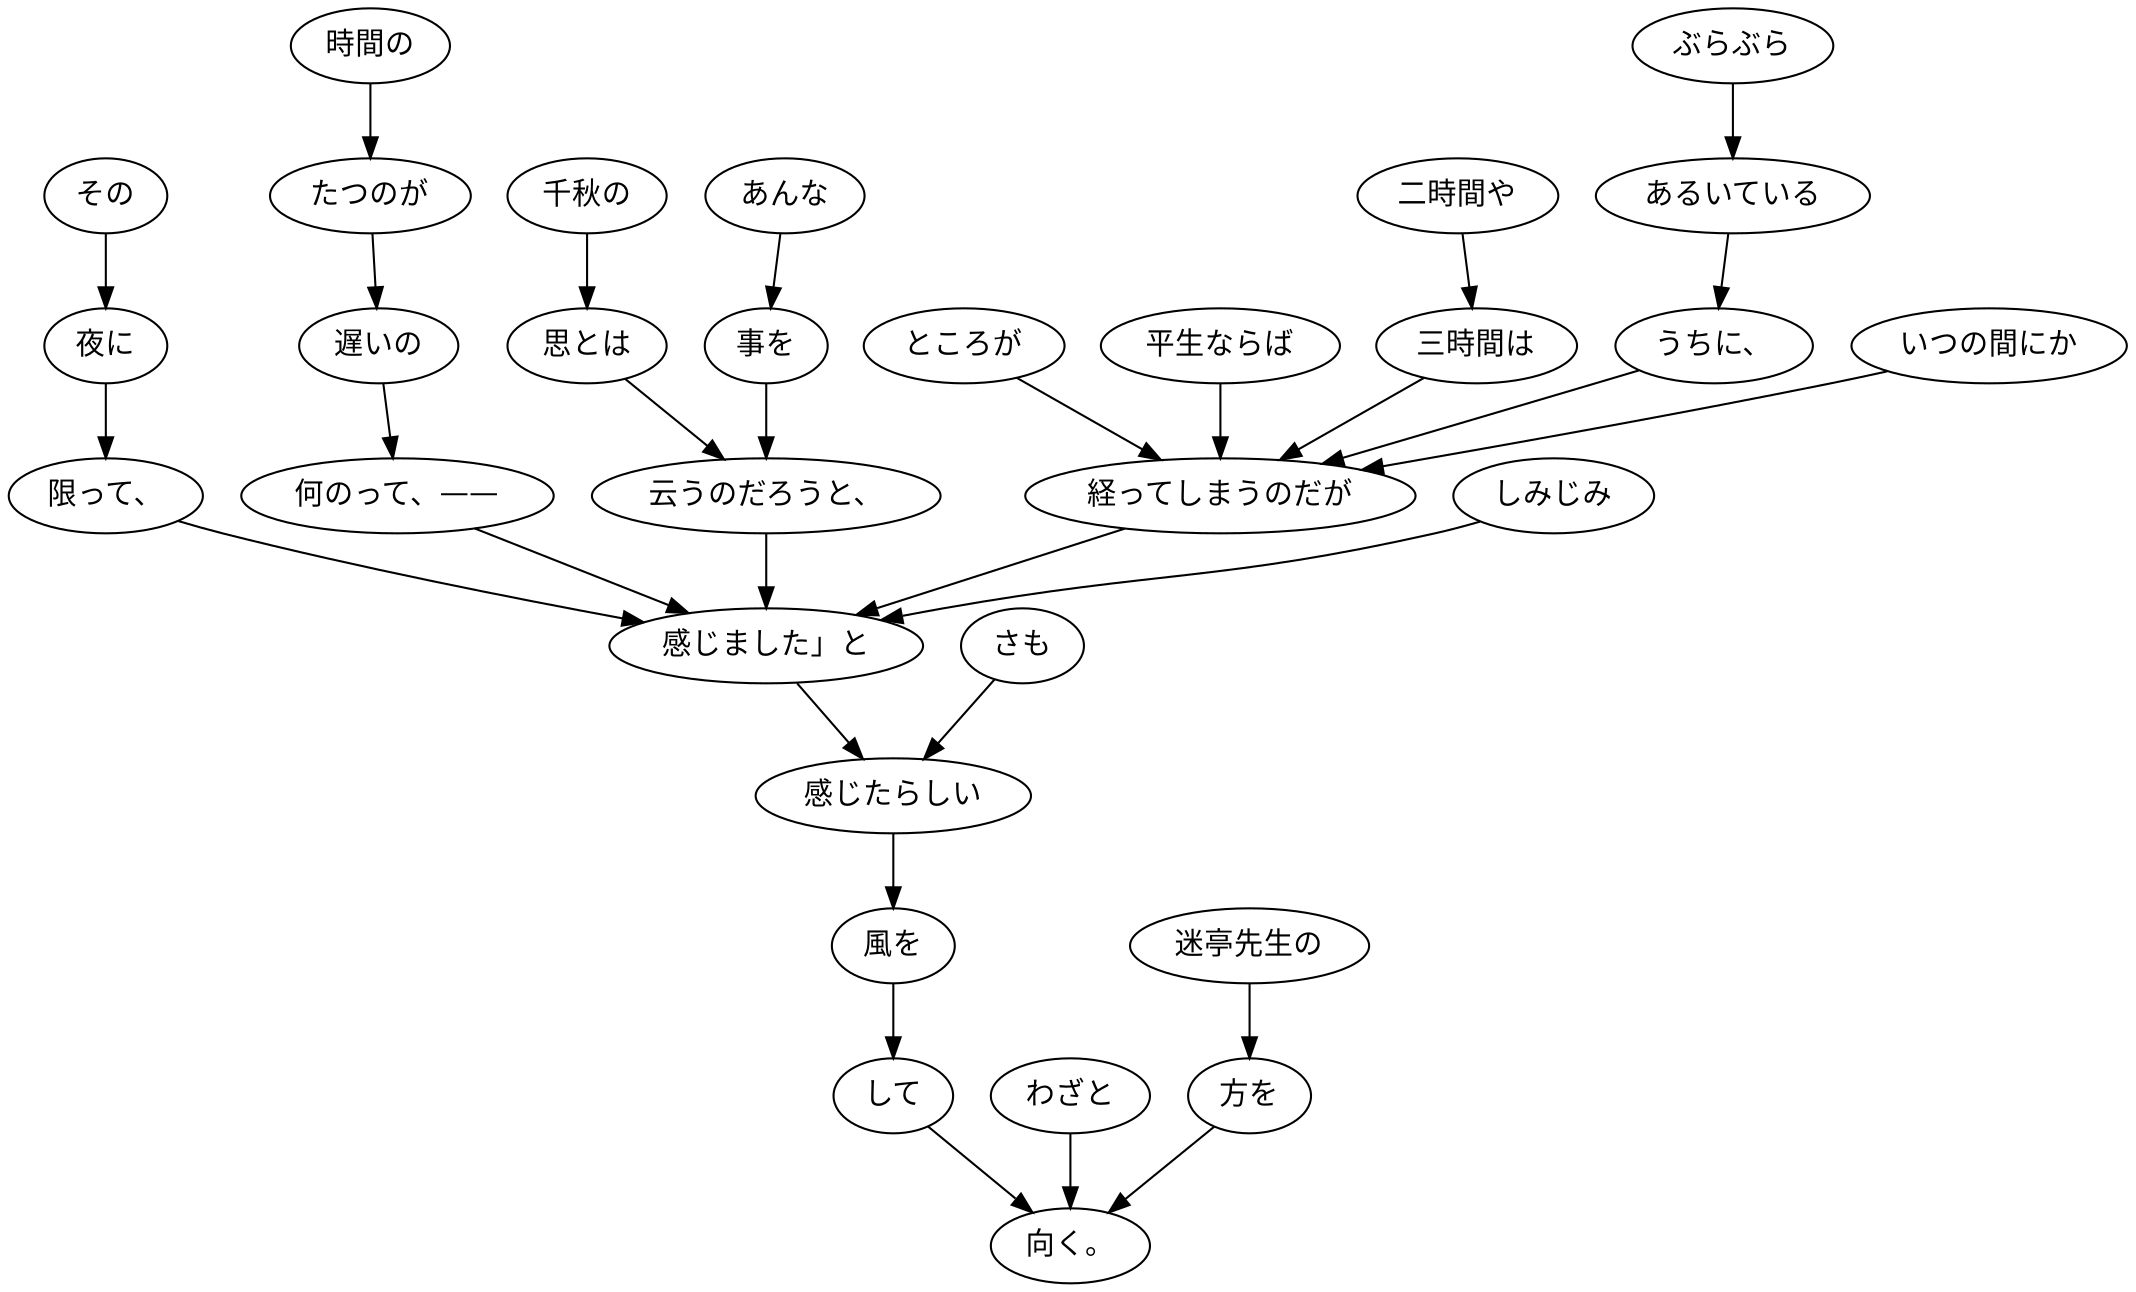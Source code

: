 digraph graph8074 {
	node0 [label="ところが"];
	node1 [label="平生ならば"];
	node2 [label="二時間や"];
	node3 [label="三時間は"];
	node4 [label="ぶらぶら"];
	node5 [label="あるいている"];
	node6 [label="うちに、"];
	node7 [label="いつの間にか"];
	node8 [label="経ってしまうのだが"];
	node9 [label="その"];
	node10 [label="夜に"];
	node11 [label="限って、"];
	node12 [label="時間の"];
	node13 [label="たつのが"];
	node14 [label="遅いの"];
	node15 [label="何のって、——"];
	node16 [label="千秋の"];
	node17 [label="思とは"];
	node18 [label="あんな"];
	node19 [label="事を"];
	node20 [label="云うのだろうと、"];
	node21 [label="しみじみ"];
	node22 [label="感じました」と"];
	node23 [label="さも"];
	node24 [label="感じたらしい"];
	node25 [label="風を"];
	node26 [label="して"];
	node27 [label="わざと"];
	node28 [label="迷亭先生の"];
	node29 [label="方を"];
	node30 [label="向く。"];
	node0 -> node8;
	node1 -> node8;
	node2 -> node3;
	node3 -> node8;
	node4 -> node5;
	node5 -> node6;
	node6 -> node8;
	node7 -> node8;
	node8 -> node22;
	node9 -> node10;
	node10 -> node11;
	node11 -> node22;
	node12 -> node13;
	node13 -> node14;
	node14 -> node15;
	node15 -> node22;
	node16 -> node17;
	node17 -> node20;
	node18 -> node19;
	node19 -> node20;
	node20 -> node22;
	node21 -> node22;
	node22 -> node24;
	node23 -> node24;
	node24 -> node25;
	node25 -> node26;
	node26 -> node30;
	node27 -> node30;
	node28 -> node29;
	node29 -> node30;
}
